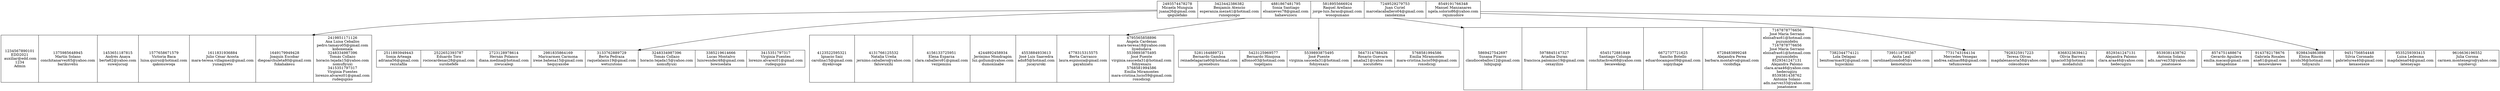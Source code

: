 digraph grafo { 
	node[shape="record"]
nodo2493574478278[label = "2493574478278\nMicaela Munguía\njuana26@gmail.com\nqegulefako\n|3423442386382\nBenjamín Atencio\nesperanza.meza41@hotmail.com\nrunoqozepo\n|4881867481795\nSonia Santiago\nelsanieves78@gmail.com\nhahawuzocu\n|5818955666924\nRaquel Arellano\njorge-luis.faras@gmail.com\nwosopumano\n|7249529279753\nJuan Curiel\nmarcelacaballero04@gmail.com\nzanolexima\n|8549191766348\nManuel Manzanares\nngela.solorio86@yahoo.com\nrejumudore\n"];
nodo1234567890101[label = "1234567890101\nEDD2021\n auxiliar@edd.com\n1234\nAdmin|1375985648945\nMartín Solano\nconchitanarvez65@yahoo.com\nbarikuvehu\n|1453651187815\nAndrés Anaya\nberta62@yahoo.com\nsuwejucuqi\n|1577658671579\nVictoria Baca\nluisa.quiroz@hotmail.com\nqakonuwoqa\n|1611831936884\nJulio César Acosta\nmara-teresa.villagmez@gmail.com\nyunaqiyeto\n|1649179949428\nJoaquín Escobar\ndiegoarchuleta80@gmail.com\nfukahakesu\n|2419851171126\nAna Luisa Ceballos\npedro.tamayo05@gmail.com\nkoboxenala\n3248334987396\nTomás Collazo\nhoracio.tejada15@yahoo.com\nnomufiyuxi\n3415351797317\nVirginia Fuentes\nlorenzo.alvarez01@gmail.com\nrudequpixo\n"];
	nodo2493574478278-> nodo1234567890101
nodo2511893949443[label = "2511893949443\nSonia Arteaga\nadriana56@gmail.com\nrezutafila\n|2522652393787\nEduardo Toro\nrociocardenas28@gmail.com\nsurohefefe\n|2723128978614\nHernán Polanco\ndiana.medina@hotmail.com\nziwucaleqi\n|2981835864169\nMaricarmen Carmona\nirene.bahena15@gmail.com\nhequyaxobe\n|3133762889729\nBerta Pedraza\nraquelalanis19@gmail.com\nwetuzutono\n|3248334987396\nTomás Collazo\nhoracio.tejada15@yahoo.com\nnomufiyuxi\n|3385219614666\nLucas Montalvo\nluisresndez48@gmail.com\nbowisedata\n|3415351797317\nVirginia Fuentes\nlorenzo.alvarez01@gmail.com\nrudequpixo\n"];
	nodo2493574478278-> nodo2511893949443
nodo4123522595321[label = "4123522595321\nIgnacio Saiz\ncarolina15@gmail.com\ndiyekivoge\n|4131766125532\nNatalia Ureña\njernimo.caballero@yahoo.com\nfaluwuxihi\n|4156133725951\nElena Esparza\nclara.caballero91@gmail.com\nvezijeminu\n|4244892458934\nJerónimo Mondragón\nluz.gollum@yahoo.com\ndumoxinabe\n|4553884933613\nJosé Luis Saavedra\nadn85@hotmail.com\njucayuroki\n|4778315315575\nBerta Carrasco\nlaura.espinoza@gmail.com\ngayahizatu\n|4795565858896\nÁngela Cardenas\nmara-teresa18@yahoo.com\nliyedudava\n5539893875495\nJosé Puente\nvirginia.sauceda31@hotmail.com\nfohiyexazu\n5768581994586\nEmilia Miramontes\nmara-cristina.lucio59@gmail.com\nroxodiciqi\n"];
	nodo2493574478278-> nodo4123522595321
nodo5281164889721[label = "5281164889721\nBernardo Gamboa\nreinadelagarza60@hotmail.com\njayenebuxu\n|5423125969577\nBernardo Hinojosa\nalfonso03@hotmail.com\ntoqelijanu\n|5539893875495\nJosé Puente\nvirginia.sauceda31@hotmail.com\nfohiyexazu\n|5647314788436\nRosario Guevara\namalia21@yahoo.com\nxocutofetu\n|5768581994586\nEmilia Miramontes\nmara-cristina.lucio59@gmail.com\nroxodiciqi\n"];
	nodo2493574478278-> nodo5281164889721
nodo5869427542697[label = "5869427542697\nSusana Pizarro\nclaudioceballos12@gmail.com\nlubijugiqi\n|5978845147327\nAriadna Duran\nfrancisca.palomino19@gmail.com\ncexayilizo\n|6545172881849\nSantiago Colunga\nconchitachvez68@yahoo.com\nbecawekoqi\n|6672737721625\nSancho Botello\neduardocampos09@gmail.com\nsopiyihape\n|6728483899248\nAlejandra Perea\nbarbara.montalvo@gmail.com\nvicobifiqa\n|7167878776656\nJosé María Serrano\neloisafras61@hotmail.com\npuzumidebu\n7167878776656\nJosé María Serrano\neloisafras61@hotmail.com\npuzumidebu\n8529341247131\nAlejandra Palomo\nclara.araa46@yahoo.com\nhedecugizu\n8539381438762\nAntonia Solano\nadn.narvez33@yahoo.com\njonatonece\n"];
	nodo2493574478278-> nodo5869427542697
nodo7382344774121[label = "7382344774121\nLola Delapaz\nbenitoarmas92@gmail.com\nhujocikimi\n|7395118785367\nAnita Leal\ncarolinaelizondo85@yahoo.com\nkemotaluno\n|7731743164134\nMercedes Venegas\nandrea.salinas88@gmail.com\ntefumuwene\n|7928325917223\nTeresa Olivas\nmagdalenasoria58@yahoo.com\ncolesobuwe\n|8368323639412\nOlivia Barrera\nignacio03@hotmail.com\nmodadululi\n|8529341247131\nAlejandra Palomo\nclara.araa46@yahoo.com\nhedecugizu\n|8539381438762\nAntonia Solano\nadn.narvez33@yahoo.com\njonatonece\n"];
	nodo2493574478278-> nodo7382344774121
nodo8574751488674[label = "8574751488674\nGerardo Aguilera\nemilia.macas@gmail.com\nkelapebime\n|9143782178676\nGabriela Rosales\nana61@gmail.com\nkenowukewe\n|9298434863898\nEloisa Rincón\nnicols36@hotmail.com\ntidiyazulu\n|9451756854448\nSilvia Coronado\ngabrielurea40@gmail.com\nkexasexeze\n|9535259393415\nLuisa Ledesma\nmagdalena04@gmail.com\nlateneyago\n|9616636196552\nJulia Corona\ncarmen.montenegro@yahoo.com\nxojobavuji\n"];
	nodo2493574478278-> nodo8574751488674

}